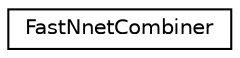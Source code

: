 digraph "Graphical Class Hierarchy"
{
  edge [fontname="Helvetica",fontsize="10",labelfontname="Helvetica",labelfontsize="10"];
  node [fontname="Helvetica",fontsize="10",shape=record];
  rankdir="LR";
  Node0 [label="FastNnetCombiner",height=0.2,width=0.4,color="black", fillcolor="white", style="filled",URL="$classkaldi_1_1nnet2_1_1FastNnetCombiner.html"];
}
